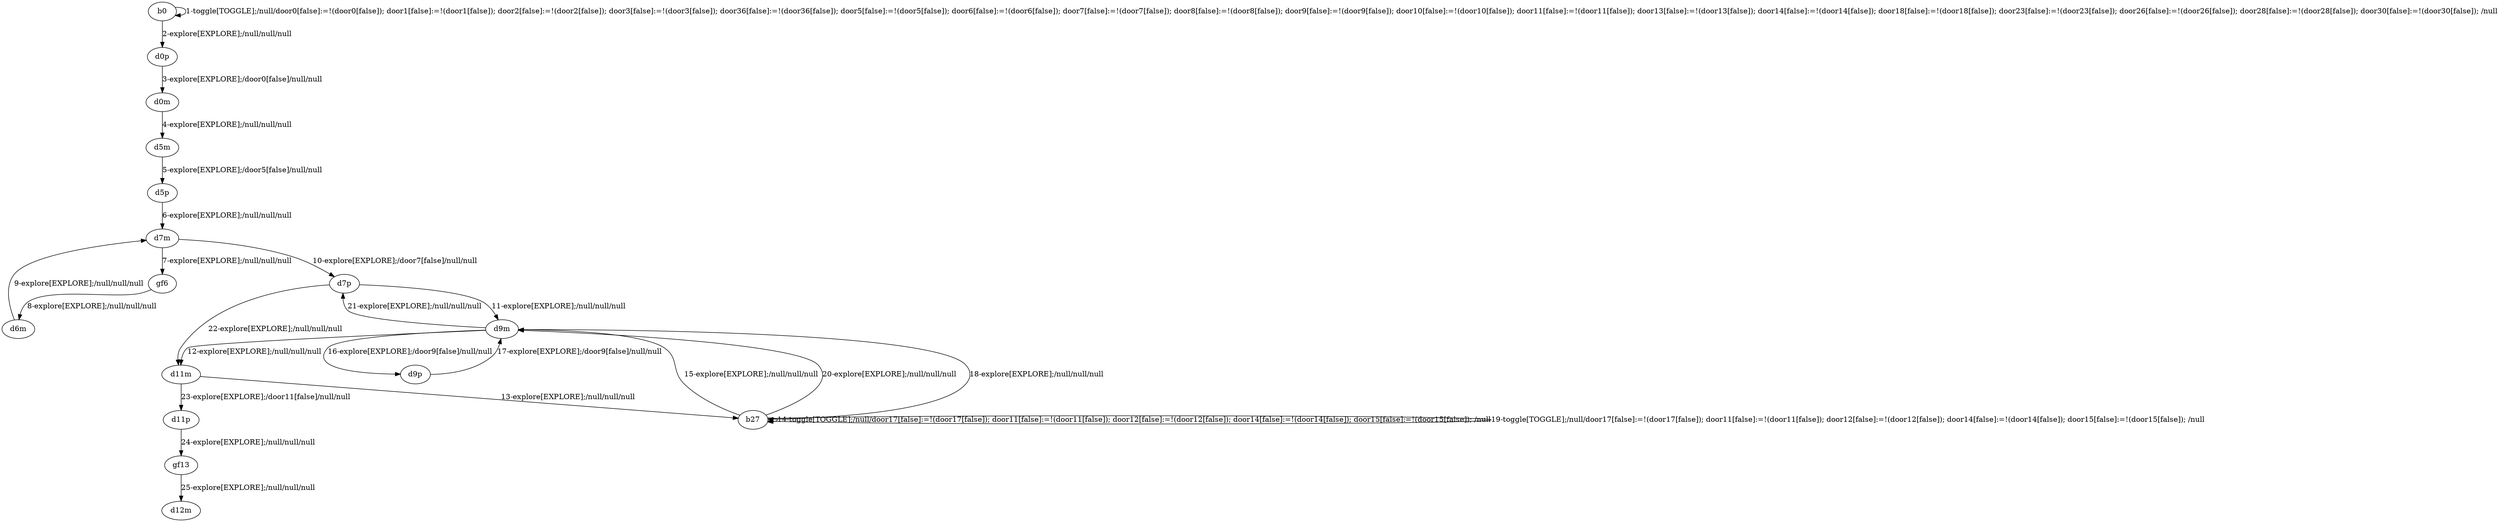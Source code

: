 # Total number of goals covered by this test: 1
# d9m --> b27

digraph g {
"b0" -> "b0" [label = "1-toggle[TOGGLE];/null/door0[false]:=!(door0[false]); door1[false]:=!(door1[false]); door2[false]:=!(door2[false]); door3[false]:=!(door3[false]); door36[false]:=!(door36[false]); door5[false]:=!(door5[false]); door6[false]:=!(door6[false]); door7[false]:=!(door7[false]); door8[false]:=!(door8[false]); door9[false]:=!(door9[false]); door10[false]:=!(door10[false]); door11[false]:=!(door11[false]); door13[false]:=!(door13[false]); door14[false]:=!(door14[false]); door18[false]:=!(door18[false]); door23[false]:=!(door23[false]); door26[false]:=!(door26[false]); door28[false]:=!(door28[false]); door30[false]:=!(door30[false]); /null"];
"b0" -> "d0p" [label = "2-explore[EXPLORE];/null/null/null"];
"d0p" -> "d0m" [label = "3-explore[EXPLORE];/door0[false]/null/null"];
"d0m" -> "d5m" [label = "4-explore[EXPLORE];/null/null/null"];
"d5m" -> "d5p" [label = "5-explore[EXPLORE];/door5[false]/null/null"];
"d5p" -> "d7m" [label = "6-explore[EXPLORE];/null/null/null"];
"d7m" -> "gf6" [label = "7-explore[EXPLORE];/null/null/null"];
"gf6" -> "d6m" [label = "8-explore[EXPLORE];/null/null/null"];
"d6m" -> "d7m" [label = "9-explore[EXPLORE];/null/null/null"];
"d7m" -> "d7p" [label = "10-explore[EXPLORE];/door7[false]/null/null"];
"d7p" -> "d9m" [label = "11-explore[EXPLORE];/null/null/null"];
"d9m" -> "d11m" [label = "12-explore[EXPLORE];/null/null/null"];
"d11m" -> "b27" [label = "13-explore[EXPLORE];/null/null/null"];
"b27" -> "b27" [label = "14-toggle[TOGGLE];/null/door17[false]:=!(door17[false]); door11[false]:=!(door11[false]); door12[false]:=!(door12[false]); door14[false]:=!(door14[false]); door15[false]:=!(door15[false]); /null"];
"b27" -> "d9m" [label = "15-explore[EXPLORE];/null/null/null"];
"d9m" -> "d9p" [label = "16-explore[EXPLORE];/door9[false]/null/null"];
"d9p" -> "d9m" [label = "17-explore[EXPLORE];/door9[false]/null/null"];
"d9m" -> "b27" [label = "18-explore[EXPLORE];/null/null/null"];
"b27" -> "b27" [label = "19-toggle[TOGGLE];/null/door17[false]:=!(door17[false]); door11[false]:=!(door11[false]); door12[false]:=!(door12[false]); door14[false]:=!(door14[false]); door15[false]:=!(door15[false]); /null"];
"b27" -> "d9m" [label = "20-explore[EXPLORE];/null/null/null"];
"d9m" -> "d7p" [label = "21-explore[EXPLORE];/null/null/null"];
"d7p" -> "d11m" [label = "22-explore[EXPLORE];/null/null/null"];
"d11m" -> "d11p" [label = "23-explore[EXPLORE];/door11[false]/null/null"];
"d11p" -> "gf13" [label = "24-explore[EXPLORE];/null/null/null"];
"gf13" -> "d12m" [label = "25-explore[EXPLORE];/null/null/null"];
}